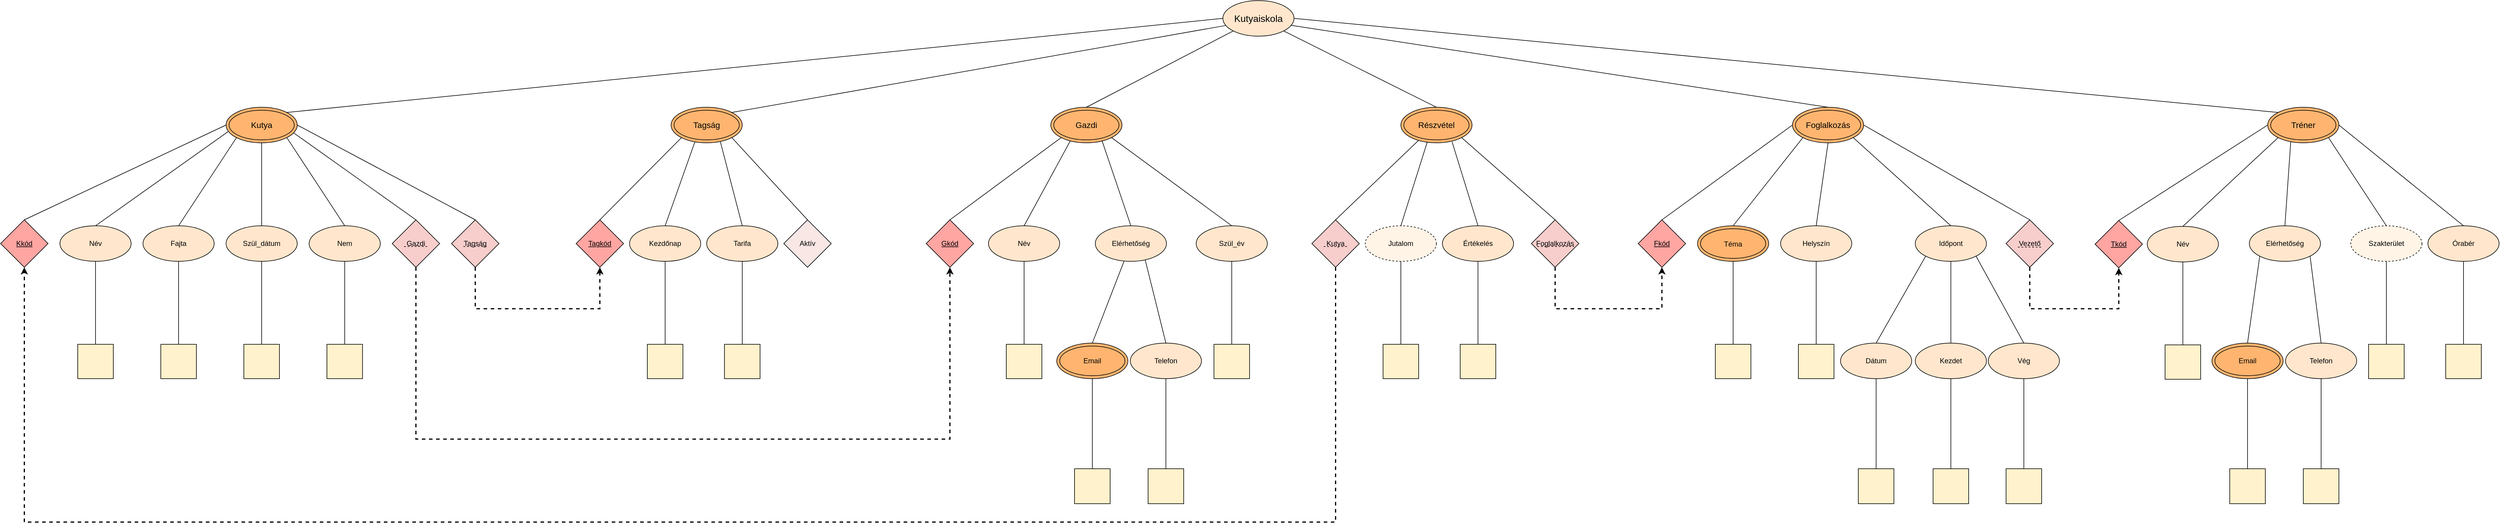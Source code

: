 <mxfile version="22.0.8" type="device">
  <diagram id="R2lEEEUBdFMjLlhIrx00" name="Page-1">
    <mxGraphModel dx="6950" dy="2830" grid="1" gridSize="10" guides="1" tooltips="1" connect="1" arrows="1" fold="1" page="1" pageScale="1" pageWidth="850" pageHeight="1100" math="0" shadow="0" extFonts="Permanent Marker^https://fonts.googleapis.com/css?family=Permanent+Marker">
      <root>
        <mxCell id="0" />
        <mxCell id="1" parent="0" />
        <mxCell id="ScWANZhI2sUnNueLPuI_-5" value="&lt;span style=&quot;font-weight: 400; font-size: 16px;&quot;&gt;Kutyaiskola&lt;/span&gt;" style="ellipse;whiteSpace=wrap;html=1;fontStyle=1;fillColor=#FFE6CC;fontSize=16;" parent="1" vertex="1">
          <mxGeometry x="440" width="120" height="60" as="geometry" />
        </mxCell>
        <mxCell id="ScWANZhI2sUnNueLPuI_-21" value="" style="group;fontSize=14;" parent="1" vertex="1" connectable="0">
          <mxGeometry x="1400" y="180" width="120" height="60" as="geometry" />
        </mxCell>
        <mxCell id="ScWANZhI2sUnNueLPuI_-22" value="" style="ellipse;whiteSpace=wrap;html=1;fontStyle=1;fillColor=#FFB570;fontSize=14;" parent="ScWANZhI2sUnNueLPuI_-21" vertex="1">
          <mxGeometry width="120" height="60" as="geometry" />
        </mxCell>
        <mxCell id="ScWANZhI2sUnNueLPuI_-23" value="&lt;span style=&quot;font-weight: normal; font-size: 14px;&quot;&gt;Foglalkozás&lt;/span&gt;" style="ellipse;whiteSpace=wrap;html=1;fontStyle=1;fillColor=#FFB570;fontSize=14;" parent="ScWANZhI2sUnNueLPuI_-21" vertex="1">
          <mxGeometry x="5" y="5" width="110" height="50" as="geometry" />
        </mxCell>
        <mxCell id="ScWANZhI2sUnNueLPuI_-24" value="" style="group;fontSize=14;" parent="1" vertex="1" connectable="0">
          <mxGeometry x="2201" y="180" width="120" height="60" as="geometry" />
        </mxCell>
        <mxCell id="ScWANZhI2sUnNueLPuI_-25" value="" style="ellipse;whiteSpace=wrap;html=1;fontStyle=1;fillColor=#FFB570;fontSize=14;" parent="ScWANZhI2sUnNueLPuI_-24" vertex="1">
          <mxGeometry width="120" height="60" as="geometry" />
        </mxCell>
        <mxCell id="ScWANZhI2sUnNueLPuI_-26" value="&lt;span style=&quot;font-weight: normal; font-size: 14px;&quot;&gt;Tréner&lt;/span&gt;" style="ellipse;whiteSpace=wrap;html=1;fontStyle=1;fillColor=#FFB570;fontSize=14;" parent="ScWANZhI2sUnNueLPuI_-24" vertex="1">
          <mxGeometry x="5" y="5" width="110" height="50" as="geometry" />
        </mxCell>
        <mxCell id="ScWANZhI2sUnNueLPuI_-27" value="" style="endArrow=none;html=1;rounded=0;entryX=0;entryY=0.5;entryDx=0;entryDy=0;exitX=1;exitY=0;exitDx=0;exitDy=0;" parent="1" source="ScWANZhI2sUnNueLPuI_-3" target="ScWANZhI2sUnNueLPuI_-5" edge="1">
          <mxGeometry width="50" height="50" relative="1" as="geometry">
            <mxPoint x="-1100" y="140" as="sourcePoint" />
            <mxPoint x="280" y="220" as="targetPoint" />
          </mxGeometry>
        </mxCell>
        <mxCell id="ScWANZhI2sUnNueLPuI_-28" value="" style="endArrow=none;html=1;rounded=0;exitX=1;exitY=0;exitDx=0;exitDy=0;entryX=0.044;entryY=0.699;entryDx=0;entryDy=0;entryPerimeter=0;" parent="1" source="ScWANZhI2sUnNueLPuI_-13" target="ScWANZhI2sUnNueLPuI_-5" edge="1">
          <mxGeometry width="50" height="50" relative="1" as="geometry">
            <mxPoint x="-390" y="140" as="sourcePoint" />
            <mxPoint x="230" y="40" as="targetPoint" />
          </mxGeometry>
        </mxCell>
        <mxCell id="ScWANZhI2sUnNueLPuI_-29" value="" style="endArrow=none;html=1;rounded=0;exitX=0.5;exitY=0;exitDx=0;exitDy=0;entryX=0;entryY=1;entryDx=0;entryDy=0;fontSize=14;" parent="1" source="ScWANZhI2sUnNueLPuI_-16" target="ScWANZhI2sUnNueLPuI_-5" edge="1">
          <mxGeometry width="50" height="50" relative="1" as="geometry">
            <mxPoint x="180" y="10" as="sourcePoint" />
            <mxPoint x="127.574" y="41.213" as="targetPoint" />
          </mxGeometry>
        </mxCell>
        <mxCell id="ScWANZhI2sUnNueLPuI_-31" value="" style="endArrow=none;html=1;rounded=0;exitX=1;exitY=1;exitDx=0;exitDy=0;entryX=0.5;entryY=0;entryDx=0;entryDy=0;fontSize=14;" parent="1" source="ScWANZhI2sUnNueLPuI_-5" target="ScWANZhI2sUnNueLPuI_-19" edge="1">
          <mxGeometry width="50" height="50" relative="1" as="geometry">
            <mxPoint x="480" y="20" as="sourcePoint" />
            <mxPoint x="530" y="-30" as="targetPoint" />
          </mxGeometry>
        </mxCell>
        <mxCell id="ScWANZhI2sUnNueLPuI_-32" value="" style="endArrow=none;html=1;rounded=0;entryX=0.953;entryY=0.694;entryDx=0;entryDy=0;entryPerimeter=0;exitX=0.5;exitY=0;exitDx=0;exitDy=0;" parent="1" source="ScWANZhI2sUnNueLPuI_-22" target="ScWANZhI2sUnNueLPuI_-5" edge="1">
          <mxGeometry width="50" height="50" relative="1" as="geometry">
            <mxPoint x="660" y="130" as="sourcePoint" />
            <mxPoint x="530" y="-30" as="targetPoint" />
          </mxGeometry>
        </mxCell>
        <mxCell id="ScWANZhI2sUnNueLPuI_-33" value="" style="endArrow=none;html=1;rounded=0;exitX=1;exitY=0.5;exitDx=0;exitDy=0;entryX=0;entryY=0;entryDx=0;entryDy=0;" parent="1" source="ScWANZhI2sUnNueLPuI_-5" target="ScWANZhI2sUnNueLPuI_-25" edge="1">
          <mxGeometry width="50" height="50" relative="1" as="geometry">
            <mxPoint x="480" y="20" as="sourcePoint" />
            <mxPoint x="530" y="-30" as="targetPoint" />
          </mxGeometry>
        </mxCell>
        <mxCell id="ScWANZhI2sUnNueLPuI_-34" value="&lt;u&gt;Kkód&lt;/u&gt;" style="rhombus;whiteSpace=wrap;html=1;fillColor=#FFA5A2;" parent="1" vertex="1">
          <mxGeometry x="-1620" y="370" width="80" height="80" as="geometry" />
        </mxCell>
        <mxCell id="ScWANZhI2sUnNueLPuI_-172" style="edgeStyle=orthogonalEdgeStyle;rounded=0;orthogonalLoop=1;jettySize=auto;html=1;entryX=0.5;entryY=1;entryDx=0;entryDy=0;dashed=1;strokeWidth=2;" parent="1" source="ScWANZhI2sUnNueLPuI_-35" target="ScWANZhI2sUnNueLPuI_-40" edge="1">
          <mxGeometry relative="1" as="geometry">
            <Array as="points">
              <mxPoint x="-820" y="520" />
              <mxPoint x="-610" y="520" />
            </Array>
          </mxGeometry>
        </mxCell>
        <mxCell id="ScWANZhI2sUnNueLPuI_-35" value="Tagság" style="rhombus;whiteSpace=wrap;html=1;fillColor=#F8CECC;" parent="1" vertex="1">
          <mxGeometry x="-860" y="370" width="80" height="80" as="geometry" />
        </mxCell>
        <mxCell id="ScWANZhI2sUnNueLPuI_-36" value="&lt;u&gt;Gkód&lt;/u&gt;" style="rhombus;whiteSpace=wrap;html=1;fillColor=#FFA5A2;" parent="1" vertex="1">
          <mxGeometry x="-60" y="370" width="80" height="80" as="geometry" />
        </mxCell>
        <mxCell id="ScWANZhI2sUnNueLPuI_-174" style="edgeStyle=orthogonalEdgeStyle;rounded=0;orthogonalLoop=1;jettySize=auto;html=1;entryX=0.5;entryY=1;entryDx=0;entryDy=0;dashed=1;strokeWidth=2;" parent="1" source="ScWANZhI2sUnNueLPuI_-37" target="ScWANZhI2sUnNueLPuI_-34" edge="1">
          <mxGeometry relative="1" as="geometry">
            <Array as="points">
              <mxPoint x="630" y="880" />
              <mxPoint x="-1580" y="880" />
            </Array>
          </mxGeometry>
        </mxCell>
        <mxCell id="ScWANZhI2sUnNueLPuI_-37" value="Kutya" style="rhombus;whiteSpace=wrap;html=1;fillColor=#F8CECC;" parent="1" vertex="1">
          <mxGeometry x="590" y="370" width="80" height="80" as="geometry" />
        </mxCell>
        <mxCell id="ScWANZhI2sUnNueLPuI_-175" style="edgeStyle=orthogonalEdgeStyle;rounded=0;orthogonalLoop=1;jettySize=auto;html=1;entryX=0.5;entryY=1;entryDx=0;entryDy=0;dashed=1;strokeWidth=2;" parent="1" source="ScWANZhI2sUnNueLPuI_-38" target="ScWANZhI2sUnNueLPuI_-39" edge="1">
          <mxGeometry relative="1" as="geometry">
            <Array as="points">
              <mxPoint x="1000" y="520" />
              <mxPoint x="1180" y="520" />
            </Array>
          </mxGeometry>
        </mxCell>
        <mxCell id="ScWANZhI2sUnNueLPuI_-38" value="Foglalkozás" style="rhombus;whiteSpace=wrap;html=1;fillColor=#F8CECC;" parent="1" vertex="1">
          <mxGeometry x="960" y="370" width="80" height="80" as="geometry" />
        </mxCell>
        <mxCell id="ScWANZhI2sUnNueLPuI_-39" value="&lt;u&gt;Fkód&lt;/u&gt;" style="rhombus;whiteSpace=wrap;html=1;fillColor=#FFA5A2;" parent="1" vertex="1">
          <mxGeometry x="1140" y="370" width="80" height="80" as="geometry" />
        </mxCell>
        <mxCell id="ScWANZhI2sUnNueLPuI_-40" value="&lt;u&gt;Tagkód&lt;/u&gt;" style="rhombus;whiteSpace=wrap;html=1;fillColor=#FFA5A2;" parent="1" vertex="1">
          <mxGeometry x="-650" y="370" width="80" height="80" as="geometry" />
        </mxCell>
        <mxCell id="ScWANZhI2sUnNueLPuI_-43" value="&lt;u&gt;Tkód&lt;/u&gt;" style="rhombus;whiteSpace=wrap;html=1;fillColor=#FFA5A2;" parent="1" vertex="1">
          <mxGeometry x="1910" y="371" width="80" height="80" as="geometry" />
        </mxCell>
        <mxCell id="ScWANZhI2sUnNueLPuI_-173" style="edgeStyle=orthogonalEdgeStyle;rounded=0;orthogonalLoop=1;jettySize=auto;html=1;entryX=0.5;entryY=1;entryDx=0;entryDy=0;dashed=1;strokeWidth=2;" parent="1" source="ScWANZhI2sUnNueLPuI_-45" target="ScWANZhI2sUnNueLPuI_-36" edge="1">
          <mxGeometry relative="1" as="geometry">
            <Array as="points">
              <mxPoint x="-920" y="740" />
              <mxPoint x="-20" y="740" />
            </Array>
          </mxGeometry>
        </mxCell>
        <mxCell id="ScWANZhI2sUnNueLPuI_-45" value="&lt;span&gt;Gazdi&lt;/span&gt;" style="rhombus;whiteSpace=wrap;html=1;fontStyle=0;fillColor=#F8CECC;" parent="1" vertex="1">
          <mxGeometry x="-960" y="370" width="80" height="80" as="geometry" />
        </mxCell>
        <mxCell id="ScWANZhI2sUnNueLPuI_-176" style="edgeStyle=orthogonalEdgeStyle;rounded=0;orthogonalLoop=1;jettySize=auto;html=1;entryX=0.5;entryY=1;entryDx=0;entryDy=0;dashed=1;exitX=0.5;exitY=1;exitDx=0;exitDy=0;strokeWidth=2;" parent="1" source="ScWANZhI2sUnNueLPuI_-46" target="ScWANZhI2sUnNueLPuI_-43" edge="1">
          <mxGeometry relative="1" as="geometry">
            <Array as="points">
              <mxPoint x="1800" y="520" />
              <mxPoint x="1950" y="520" />
              <mxPoint x="1950" y="451" />
            </Array>
          </mxGeometry>
        </mxCell>
        <mxCell id="ScWANZhI2sUnNueLPuI_-46" value="Vezető" style="rhombus;whiteSpace=wrap;html=1;fillColor=#F8CECC;" parent="1" vertex="1">
          <mxGeometry x="1760" y="370" width="80" height="80" as="geometry" />
        </mxCell>
        <mxCell id="ScWANZhI2sUnNueLPuI_-47" value="&lt;span style=&quot;font-weight: 400;&quot;&gt;Név&lt;/span&gt;" style="ellipse;whiteSpace=wrap;html=1;fontStyle=1;fillColor=#FFE6CC;" parent="1" vertex="1">
          <mxGeometry x="-1520" y="380" width="120" height="60" as="geometry" />
        </mxCell>
        <mxCell id="ScWANZhI2sUnNueLPuI_-48" value="&lt;span style=&quot;font-weight: 400;&quot;&gt;Fajta&lt;/span&gt;" style="ellipse;whiteSpace=wrap;html=1;fontStyle=1;fillColor=#FFE6CC;" parent="1" vertex="1">
          <mxGeometry x="-1380" y="380" width="120" height="60" as="geometry" />
        </mxCell>
        <mxCell id="ScWANZhI2sUnNueLPuI_-49" value="&lt;span style=&quot;font-weight: 400;&quot;&gt;Nem&lt;/span&gt;" style="ellipse;whiteSpace=wrap;html=1;fontStyle=1;fillColor=#FFE6CC;" parent="1" vertex="1">
          <mxGeometry x="-1100" y="380" width="120" height="60" as="geometry" />
        </mxCell>
        <mxCell id="ScWANZhI2sUnNueLPuI_-50" value="&lt;span style=&quot;font-weight: 400;&quot;&gt;Szül_dátum&lt;/span&gt;" style="ellipse;whiteSpace=wrap;html=1;fontStyle=1;fillColor=#FFE6CC;" parent="1" vertex="1">
          <mxGeometry x="-1240" y="380" width="120" height="60" as="geometry" />
        </mxCell>
        <mxCell id="ScWANZhI2sUnNueLPuI_-51" value="&lt;span style=&quot;font-weight: 400;&quot;&gt;Kezdőnap&lt;/span&gt;" style="ellipse;whiteSpace=wrap;html=1;fontStyle=1;fillColor=#FFE6CC;" parent="1" vertex="1">
          <mxGeometry x="-560" y="380" width="120" height="60" as="geometry" />
        </mxCell>
        <mxCell id="ScWANZhI2sUnNueLPuI_-52" value="&lt;span style=&quot;font-weight: 400;&quot;&gt;Tarifa&lt;/span&gt;" style="ellipse;whiteSpace=wrap;html=1;fontStyle=1;fillColor=#FFE6CC;" parent="1" vertex="1">
          <mxGeometry x="-430" y="380" width="120" height="60" as="geometry" />
        </mxCell>
        <mxCell id="ScWANZhI2sUnNueLPuI_-54" value="Aktív" style="rhombus;whiteSpace=wrap;html=1;fillColor=#F8E7E4;" parent="1" vertex="1">
          <mxGeometry x="-300" y="370" width="80" height="80" as="geometry" />
        </mxCell>
        <mxCell id="ScWANZhI2sUnNueLPuI_-55" value="&lt;span style=&quot;font-weight: 400;&quot;&gt;Név&lt;/span&gt;" style="ellipse;whiteSpace=wrap;html=1;fontStyle=1;fillColor=#FFE6CC;" parent="1" vertex="1">
          <mxGeometry x="45" y="380" width="120" height="60" as="geometry" />
        </mxCell>
        <mxCell id="ScWANZhI2sUnNueLPuI_-56" value="&lt;span style=&quot;font-weight: 400;&quot;&gt;Elérhetőség&lt;/span&gt;" style="ellipse;whiteSpace=wrap;html=1;fontStyle=1;fillColor=#FFE6CC;" parent="1" vertex="1">
          <mxGeometry x="225" y="380" width="120" height="60" as="geometry" />
        </mxCell>
        <mxCell id="ScWANZhI2sUnNueLPuI_-57" value="&lt;span style=&quot;font-weight: 400;&quot;&gt;Szül_év&lt;/span&gt;" style="ellipse;whiteSpace=wrap;html=1;fontStyle=1;fillColor=#FFE6CC;" parent="1" vertex="1">
          <mxGeometry x="395" y="380" width="120" height="60" as="geometry" />
        </mxCell>
        <mxCell id="ScWANZhI2sUnNueLPuI_-59" value="&lt;span style=&quot;font-weight: 400;&quot;&gt;Jutalom&lt;/span&gt;" style="ellipse;whiteSpace=wrap;html=1;fontStyle=1;dashed=1;fillColor=#FFF4E6;" parent="1" vertex="1">
          <mxGeometry x="680" y="380" width="120" height="60" as="geometry" />
        </mxCell>
        <mxCell id="ScWANZhI2sUnNueLPuI_-61" value="&lt;span style=&quot;font-weight: 400;&quot;&gt;Tema&lt;/span&gt;" style="ellipse;whiteSpace=wrap;html=1;fontStyle=1;fillColor=#ffb570;" parent="1" vertex="1">
          <mxGeometry x="1240" y="380" width="120" height="60" as="geometry" />
        </mxCell>
        <mxCell id="ScWANZhI2sUnNueLPuI_-62" value="&lt;span style=&quot;font-weight: 400;&quot;&gt;Időpont&lt;/span&gt;" style="ellipse;whiteSpace=wrap;html=1;fontStyle=1;fillColor=#FFE6CC;" parent="1" vertex="1">
          <mxGeometry x="1607" y="380" width="120" height="60" as="geometry" />
        </mxCell>
        <mxCell id="ScWANZhI2sUnNueLPuI_-64" value="&lt;span style=&quot;font-weight: 400;&quot;&gt;Név&lt;/span&gt;" style="ellipse;whiteSpace=wrap;html=1;fontStyle=1;fillColor=#FFE6CC;" parent="1" vertex="1">
          <mxGeometry x="1998" y="381" width="120" height="60" as="geometry" />
        </mxCell>
        <mxCell id="ScWANZhI2sUnNueLPuI_-65" value="&lt;span style=&quot;font-weight: 400;&quot;&gt;Elérhetőség&lt;/span&gt;" style="ellipse;whiteSpace=wrap;html=1;fontStyle=1;fillColor=#FFE6CC;" parent="1" vertex="1">
          <mxGeometry x="2170" y="380" width="120" height="60" as="geometry" />
        </mxCell>
        <mxCell id="ScWANZhI2sUnNueLPuI_-66" value="&lt;span style=&quot;font-weight: 400;&quot;&gt;Szakterület&lt;/span&gt;" style="ellipse;whiteSpace=wrap;html=1;fontStyle=1;dashed=1;fillColor=#FFF4E6;" parent="1" vertex="1">
          <mxGeometry x="2341" y="380" width="120" height="60" as="geometry" />
        </mxCell>
        <mxCell id="ScWANZhI2sUnNueLPuI_-67" value="&lt;span style=&quot;font-weight: 400;&quot;&gt;Órabér&lt;/span&gt;" style="ellipse;whiteSpace=wrap;html=1;fontStyle=1;fillColor=#FFE6CC;" parent="1" vertex="1">
          <mxGeometry x="2471" y="380" width="120" height="60" as="geometry" />
        </mxCell>
        <mxCell id="ScWANZhI2sUnNueLPuI_-96" value="" style="rounded=0;whiteSpace=wrap;html=1;direction=south;fillColor=#FFF2CC;" parent="1" vertex="1">
          <mxGeometry x="2028" y="581" width="60" height="58" as="geometry" />
        </mxCell>
        <mxCell id="ScWANZhI2sUnNueLPuI_-97" value="" style="rounded=0;whiteSpace=wrap;html=1;direction=south;fillColor=#FFF2CC;" parent="1" vertex="1">
          <mxGeometry x="2371" y="580" width="60" height="58" as="geometry" />
        </mxCell>
        <mxCell id="ScWANZhI2sUnNueLPuI_-98" value="" style="rounded=0;whiteSpace=wrap;html=1;direction=south;fillColor=#FFF2CC;" parent="1" vertex="1">
          <mxGeometry x="2501" y="580" width="60" height="58" as="geometry" />
        </mxCell>
        <mxCell id="ScWANZhI2sUnNueLPuI_-99" value="" style="rounded=0;whiteSpace=wrap;html=1;direction=south;fillColor=#FFF2CC;" parent="1" vertex="1">
          <mxGeometry x="-1490" y="580" width="60" height="58" as="geometry" />
        </mxCell>
        <mxCell id="ScWANZhI2sUnNueLPuI_-100" value="" style="rounded=0;whiteSpace=wrap;html=1;direction=south;fillColor=#FFF2CC;" parent="1" vertex="1">
          <mxGeometry x="-1350" y="580" width="60" height="58" as="geometry" />
        </mxCell>
        <mxCell id="ScWANZhI2sUnNueLPuI_-101" value="" style="rounded=0;whiteSpace=wrap;html=1;direction=south;fillColor=#FFF2CC;" parent="1" vertex="1">
          <mxGeometry x="-1210" y="580" width="60" height="58" as="geometry" />
        </mxCell>
        <mxCell id="ScWANZhI2sUnNueLPuI_-102" value="" style="rounded=0;whiteSpace=wrap;html=1;direction=south;fillColor=#FFF2CC;" parent="1" vertex="1">
          <mxGeometry x="-1070" y="580" width="60" height="58" as="geometry" />
        </mxCell>
        <mxCell id="ScWANZhI2sUnNueLPuI_-103" value="" style="rounded=0;whiteSpace=wrap;html=1;direction=south;fillColor=#FFF2CC;" parent="1" vertex="1">
          <mxGeometry x="-530" y="580" width="60" height="58" as="geometry" />
        </mxCell>
        <mxCell id="ScWANZhI2sUnNueLPuI_-104" value="" style="rounded=0;whiteSpace=wrap;html=1;direction=south;fillColor=#FFF2CC;" parent="1" vertex="1">
          <mxGeometry x="-400" y="580" width="60" height="58" as="geometry" />
        </mxCell>
        <mxCell id="ScWANZhI2sUnNueLPuI_-105" value="" style="rounded=0;whiteSpace=wrap;html=1;direction=south;fillColor=#FFF2CC;" parent="1" vertex="1">
          <mxGeometry x="75" y="580" width="60" height="58" as="geometry" />
        </mxCell>
        <mxCell id="ScWANZhI2sUnNueLPuI_-106" value="" style="rounded=0;whiteSpace=wrap;html=1;direction=south;fillColor=#FFF2CC;" parent="1" vertex="1">
          <mxGeometry x="425" y="580" width="60" height="58" as="geometry" />
        </mxCell>
        <mxCell id="ScWANZhI2sUnNueLPuI_-107" value="" style="rounded=0;whiteSpace=wrap;html=1;direction=south;fillColor=#FFF2CC;" parent="1" vertex="1">
          <mxGeometry x="710" y="580" width="60" height="58" as="geometry" />
        </mxCell>
        <mxCell id="ScWANZhI2sUnNueLPuI_-108" value="" style="rounded=0;whiteSpace=wrap;html=1;direction=south;fillColor=#FFF2CC;" parent="1" vertex="1">
          <mxGeometry x="1270" y="580" width="60" height="58" as="geometry" />
        </mxCell>
        <mxCell id="ScWANZhI2sUnNueLPuI_-109" value="" style="rounded=0;whiteSpace=wrap;html=1;direction=south;fillColor=#FFF2CC;" parent="1" vertex="1">
          <mxGeometry x="190" y="790" width="60" height="59" as="geometry" />
        </mxCell>
        <mxCell id="ScWANZhI2sUnNueLPuI_-110" value="" style="rounded=0;whiteSpace=wrap;html=1;direction=south;fillColor=#FFF2CC;" parent="1" vertex="1">
          <mxGeometry x="314" y="790" width="60" height="59" as="geometry" />
        </mxCell>
        <mxCell id="ScWANZhI2sUnNueLPuI_-111" value="" style="rounded=0;whiteSpace=wrap;html=1;direction=south;fillColor=#FFF2CC;" parent="1" vertex="1">
          <mxGeometry x="1511" y="790" width="60" height="59" as="geometry" />
        </mxCell>
        <mxCell id="ScWANZhI2sUnNueLPuI_-112" value="" style="rounded=0;whiteSpace=wrap;html=1;direction=south;fillColor=#FFF2CC;" parent="1" vertex="1">
          <mxGeometry x="1637" y="790" width="60" height="59" as="geometry" />
        </mxCell>
        <mxCell id="ScWANZhI2sUnNueLPuI_-113" value="" style="rounded=0;whiteSpace=wrap;html=1;direction=south;fillColor=#FFF2CC;" parent="1" vertex="1">
          <mxGeometry x="1760" y="790" width="60" height="59" as="geometry" />
        </mxCell>
        <mxCell id="ScWANZhI2sUnNueLPuI_-114" value="" style="rounded=0;whiteSpace=wrap;html=1;direction=south;fillColor=#FFF2CC;" parent="1" vertex="1">
          <mxGeometry x="2137" y="790" width="60" height="59" as="geometry" />
        </mxCell>
        <mxCell id="ScWANZhI2sUnNueLPuI_-115" value="" style="rounded=0;whiteSpace=wrap;html=1;direction=south;fillColor=#FFF2CC;" parent="1" vertex="1">
          <mxGeometry x="2261" y="790" width="60" height="59" as="geometry" />
        </mxCell>
        <mxCell id="ScWANZhI2sUnNueLPuI_-2" value="" style="group;fillColor=none;fontSize=14;" parent="1" vertex="1" connectable="0">
          <mxGeometry x="-1240" y="180" width="120" height="60" as="geometry" />
        </mxCell>
        <mxCell id="ScWANZhI2sUnNueLPuI_-3" value="" style="ellipse;whiteSpace=wrap;html=1;fontStyle=1;fillColor=#FFB570;fontSize=14;" parent="ScWANZhI2sUnNueLPuI_-2" vertex="1">
          <mxGeometry width="120" height="60" as="geometry" />
        </mxCell>
        <mxCell id="ScWANZhI2sUnNueLPuI_-4" value="&lt;span style=&quot;font-weight: normal; font-size: 14px;&quot;&gt;Kutya&lt;/span&gt;" style="ellipse;whiteSpace=wrap;html=1;fontStyle=1;fillColor=#FFB570;fontSize=14;" parent="ScWANZhI2sUnNueLPuI_-2" vertex="1">
          <mxGeometry x="5" y="5" width="110" height="50" as="geometry" />
        </mxCell>
        <mxCell id="ScWANZhI2sUnNueLPuI_-116" value="" style="group;fontSize=14;" parent="1" vertex="1" connectable="0">
          <mxGeometry x="-490" y="180" width="120" height="60" as="geometry" />
        </mxCell>
        <mxCell id="ScWANZhI2sUnNueLPuI_-13" value="" style="ellipse;whiteSpace=wrap;html=1;fontStyle=1;fillColor=#FFB570;fontSize=14;" parent="ScWANZhI2sUnNueLPuI_-116" vertex="1">
          <mxGeometry width="120" height="60" as="geometry" />
        </mxCell>
        <mxCell id="ScWANZhI2sUnNueLPuI_-14" value="&lt;span style=&quot;font-weight: 400;&quot;&gt;Tagság&lt;/span&gt;" style="ellipse;whiteSpace=wrap;html=1;fontStyle=1;fillColor=#FFB570;fontSize=14;" parent="ScWANZhI2sUnNueLPuI_-116" vertex="1">
          <mxGeometry x="5" y="5" width="110" height="50" as="geometry" />
        </mxCell>
        <mxCell id="ScWANZhI2sUnNueLPuI_-15" value="" style="group;fontSize=14;" parent="1" vertex="1" connectable="0">
          <mxGeometry x="150" y="180" width="120" height="60" as="geometry" />
        </mxCell>
        <mxCell id="ScWANZhI2sUnNueLPuI_-16" value="" style="ellipse;whiteSpace=wrap;html=1;fontStyle=1;fillColor=#FFB570;fontSize=14;" parent="ScWANZhI2sUnNueLPuI_-15" vertex="1">
          <mxGeometry width="120" height="60" as="geometry" />
        </mxCell>
        <mxCell id="ScWANZhI2sUnNueLPuI_-17" value="&lt;span style=&quot;font-weight: 400; font-size: 14px;&quot;&gt;Gazdi&lt;/span&gt;" style="ellipse;whiteSpace=wrap;html=1;fontStyle=1;fillColor=#FFB570;fontSize=14;" parent="ScWANZhI2sUnNueLPuI_-15" vertex="1">
          <mxGeometry x="5" y="5" width="110" height="50" as="geometry" />
        </mxCell>
        <mxCell id="ScWANZhI2sUnNueLPuI_-18" value="" style="group;fontSize=14;" parent="1" vertex="1" connectable="0">
          <mxGeometry x="740" y="180" width="120" height="60" as="geometry" />
        </mxCell>
        <mxCell id="ScWANZhI2sUnNueLPuI_-19" value="" style="ellipse;whiteSpace=wrap;html=1;fontStyle=1;fillColor=#FFB570;fontSize=14;" parent="ScWANZhI2sUnNueLPuI_-18" vertex="1">
          <mxGeometry width="120" height="60" as="geometry" />
        </mxCell>
        <mxCell id="ScWANZhI2sUnNueLPuI_-20" value="&lt;span style=&quot;font-weight: normal; font-size: 14px;&quot;&gt;Részvétel&lt;/span&gt;" style="ellipse;whiteSpace=wrap;html=1;fontStyle=1;fillColor=#FFB570;fontSize=14;" parent="ScWANZhI2sUnNueLPuI_-18" vertex="1">
          <mxGeometry x="5" y="5" width="110" height="50" as="geometry" />
        </mxCell>
        <mxCell id="ScWANZhI2sUnNueLPuI_-118" value="" style="endArrow=none;html=1;rounded=0;entryX=0;entryY=0.5;entryDx=0;entryDy=0;exitX=0.5;exitY=0;exitDx=0;exitDy=0;" parent="1" source="ScWANZhI2sUnNueLPuI_-34" target="ScWANZhI2sUnNueLPuI_-3" edge="1">
          <mxGeometry width="50" height="50" relative="1" as="geometry">
            <mxPoint x="-1050" y="440" as="sourcePoint" />
            <mxPoint x="-1000" y="390" as="targetPoint" />
          </mxGeometry>
        </mxCell>
        <mxCell id="ScWANZhI2sUnNueLPuI_-119" value="" style="endArrow=none;html=1;rounded=0;entryX=0.028;entryY=0.686;entryDx=0;entryDy=0;exitX=0.5;exitY=0;exitDx=0;exitDy=0;entryPerimeter=0;" parent="1" source="ScWANZhI2sUnNueLPuI_-47" target="ScWANZhI2sUnNueLPuI_-3" edge="1">
          <mxGeometry width="50" height="50" relative="1" as="geometry">
            <mxPoint x="-1570" y="380" as="sourcePoint" />
            <mxPoint x="-1270" y="220" as="targetPoint" />
          </mxGeometry>
        </mxCell>
        <mxCell id="ScWANZhI2sUnNueLPuI_-120" value="" style="endArrow=none;html=1;rounded=0;entryX=0;entryY=1;entryDx=0;entryDy=0;exitX=0.5;exitY=0;exitDx=0;exitDy=0;" parent="1" source="ScWANZhI2sUnNueLPuI_-48" target="ScWANZhI2sUnNueLPuI_-3" edge="1">
          <mxGeometry width="50" height="50" relative="1" as="geometry">
            <mxPoint x="-1450" y="390" as="sourcePoint" />
            <mxPoint x="-1267" y="231" as="targetPoint" />
          </mxGeometry>
        </mxCell>
        <mxCell id="ScWANZhI2sUnNueLPuI_-121" value="" style="endArrow=none;html=1;rounded=0;entryX=0.5;entryY=1;entryDx=0;entryDy=0;exitX=0.5;exitY=0;exitDx=0;exitDy=0;" parent="1" source="ScWANZhI2sUnNueLPuI_-50" target="ScWANZhI2sUnNueLPuI_-3" edge="1">
          <mxGeometry width="50" height="50" relative="1" as="geometry">
            <mxPoint x="-1440" y="400" as="sourcePoint" />
            <mxPoint x="-1257" y="241" as="targetPoint" />
          </mxGeometry>
        </mxCell>
        <mxCell id="ScWANZhI2sUnNueLPuI_-122" value="" style="endArrow=none;html=1;rounded=0;entryX=1;entryY=1;entryDx=0;entryDy=0;exitX=0.5;exitY=0;exitDx=0;exitDy=0;" parent="1" source="ScWANZhI2sUnNueLPuI_-49" target="ScWANZhI2sUnNueLPuI_-3" edge="1">
          <mxGeometry width="50" height="50" relative="1" as="geometry">
            <mxPoint x="-1430" y="410" as="sourcePoint" />
            <mxPoint x="-1247" y="251" as="targetPoint" />
          </mxGeometry>
        </mxCell>
        <mxCell id="ScWANZhI2sUnNueLPuI_-123" value="" style="endArrow=none;html=1;rounded=0;entryX=0.95;entryY=0.721;entryDx=0;entryDy=0;exitX=0.5;exitY=0;exitDx=0;exitDy=0;entryPerimeter=0;" parent="1" source="ScWANZhI2sUnNueLPuI_-45" target="ScWANZhI2sUnNueLPuI_-3" edge="1">
          <mxGeometry width="50" height="50" relative="1" as="geometry">
            <mxPoint x="-1420" y="420" as="sourcePoint" />
            <mxPoint x="-1237" y="261" as="targetPoint" />
          </mxGeometry>
        </mxCell>
        <mxCell id="ScWANZhI2sUnNueLPuI_-124" value="" style="endArrow=none;html=1;rounded=0;entryX=1;entryY=0.5;entryDx=0;entryDy=0;exitX=0.5;exitY=0;exitDx=0;exitDy=0;" parent="1" source="ScWANZhI2sUnNueLPuI_-35" target="ScWANZhI2sUnNueLPuI_-3" edge="1">
          <mxGeometry width="50" height="50" relative="1" as="geometry">
            <mxPoint x="-1410" y="430" as="sourcePoint" />
            <mxPoint x="-1227" y="271" as="targetPoint" />
          </mxGeometry>
        </mxCell>
        <mxCell id="ScWANZhI2sUnNueLPuI_-125" value="" style="endArrow=none;html=1;rounded=0;exitX=0;exitY=0.5;exitDx=0;exitDy=0;entryX=0.5;entryY=1;entryDx=0;entryDy=0;" parent="1" source="ScWANZhI2sUnNueLPuI_-99" target="ScWANZhI2sUnNueLPuI_-47" edge="1">
          <mxGeometry width="50" height="50" relative="1" as="geometry">
            <mxPoint x="-1190" y="480" as="sourcePoint" />
            <mxPoint x="-1140" y="430" as="targetPoint" />
          </mxGeometry>
        </mxCell>
        <mxCell id="ScWANZhI2sUnNueLPuI_-126" value="" style="endArrow=none;html=1;rounded=0;entryX=0.5;entryY=1;entryDx=0;entryDy=0;exitX=0;exitY=0.5;exitDx=0;exitDy=0;" parent="1" source="ScWANZhI2sUnNueLPuI_-100" target="ScWANZhI2sUnNueLPuI_-48" edge="1">
          <mxGeometry width="50" height="50" relative="1" as="geometry">
            <mxPoint x="-1400" y="440" as="sourcePoint" />
            <mxPoint x="-1217" y="281" as="targetPoint" />
          </mxGeometry>
        </mxCell>
        <mxCell id="ScWANZhI2sUnNueLPuI_-127" value="" style="endArrow=none;html=1;rounded=0;entryX=0.5;entryY=1;entryDx=0;entryDy=0;exitX=0;exitY=0.5;exitDx=0;exitDy=0;" parent="1" source="ScWANZhI2sUnNueLPuI_-101" target="ScWANZhI2sUnNueLPuI_-50" edge="1">
          <mxGeometry width="50" height="50" relative="1" as="geometry">
            <mxPoint x="-1390" y="450" as="sourcePoint" />
            <mxPoint x="-1207" y="291" as="targetPoint" />
          </mxGeometry>
        </mxCell>
        <mxCell id="ScWANZhI2sUnNueLPuI_-128" value="" style="endArrow=none;html=1;rounded=0;entryX=0.5;entryY=1;entryDx=0;entryDy=0;exitX=0;exitY=0.5;exitDx=0;exitDy=0;" parent="1" source="ScWANZhI2sUnNueLPuI_-102" target="ScWANZhI2sUnNueLPuI_-49" edge="1">
          <mxGeometry width="50" height="50" relative="1" as="geometry">
            <mxPoint x="-1380" y="460" as="sourcePoint" />
            <mxPoint x="-1197" y="301" as="targetPoint" />
          </mxGeometry>
        </mxCell>
        <mxCell id="ScWANZhI2sUnNueLPuI_-129" value="" style="endArrow=none;html=1;rounded=0;exitX=0.5;exitY=0;exitDx=0;exitDy=0;entryX=0;entryY=1;entryDx=0;entryDy=0;" parent="1" source="ScWANZhI2sUnNueLPuI_-40" target="ScWANZhI2sUnNueLPuI_-13" edge="1">
          <mxGeometry width="50" height="50" relative="1" as="geometry">
            <mxPoint x="-290" y="460" as="sourcePoint" />
            <mxPoint x="-240" y="410" as="targetPoint" />
          </mxGeometry>
        </mxCell>
        <mxCell id="ScWANZhI2sUnNueLPuI_-130" value="" style="endArrow=none;html=1;rounded=0;exitX=0.5;exitY=0;exitDx=0;exitDy=0;entryX=0.333;entryY=0.983;entryDx=0;entryDy=0;entryPerimeter=0;" parent="1" source="ScWANZhI2sUnNueLPuI_-51" target="ScWANZhI2sUnNueLPuI_-13" edge="1">
          <mxGeometry width="50" height="50" relative="1" as="geometry">
            <mxPoint x="-600" y="380" as="sourcePoint" />
            <mxPoint x="-500" y="220" as="targetPoint" />
          </mxGeometry>
        </mxCell>
        <mxCell id="ScWANZhI2sUnNueLPuI_-131" value="" style="endArrow=none;html=1;rounded=0;exitX=0.5;exitY=0;exitDx=0;exitDy=0;entryX=0.692;entryY=0.967;entryDx=0;entryDy=0;entryPerimeter=0;" parent="1" source="ScWANZhI2sUnNueLPuI_-52" target="ScWANZhI2sUnNueLPuI_-13" edge="1">
          <mxGeometry width="50" height="50" relative="1" as="geometry">
            <mxPoint x="-590" y="390" as="sourcePoint" />
            <mxPoint x="-490" y="230" as="targetPoint" />
          </mxGeometry>
        </mxCell>
        <mxCell id="ScWANZhI2sUnNueLPuI_-132" value="" style="endArrow=none;html=1;rounded=0;exitX=0.5;exitY=0;exitDx=0;exitDy=0;entryX=1;entryY=1;entryDx=0;entryDy=0;" parent="1" source="ScWANZhI2sUnNueLPuI_-54" target="ScWANZhI2sUnNueLPuI_-13" edge="1">
          <mxGeometry width="50" height="50" relative="1" as="geometry">
            <mxPoint x="-580" y="400" as="sourcePoint" />
            <mxPoint x="-480" y="240" as="targetPoint" />
          </mxGeometry>
        </mxCell>
        <mxCell id="ScWANZhI2sUnNueLPuI_-133" value="" style="endArrow=none;html=1;rounded=0;exitX=0;exitY=0.5;exitDx=0;exitDy=0;entryX=0.5;entryY=1;entryDx=0;entryDy=0;" parent="1" source="ScWANZhI2sUnNueLPuI_-104" target="ScWANZhI2sUnNueLPuI_-52" edge="1">
          <mxGeometry width="50" height="50" relative="1" as="geometry">
            <mxPoint x="-425" y="490" as="sourcePoint" />
            <mxPoint x="-375" y="440" as="targetPoint" />
          </mxGeometry>
        </mxCell>
        <mxCell id="ScWANZhI2sUnNueLPuI_-134" value="" style="endArrow=none;html=1;rounded=0;exitX=0;exitY=0.5;exitDx=0;exitDy=0;entryX=0.5;entryY=1;entryDx=0;entryDy=0;" parent="1" source="ScWANZhI2sUnNueLPuI_-103" target="ScWANZhI2sUnNueLPuI_-51" edge="1">
          <mxGeometry width="50" height="50" relative="1" as="geometry">
            <mxPoint x="-360" y="480" as="sourcePoint" />
            <mxPoint x="-360" y="450" as="targetPoint" />
          </mxGeometry>
        </mxCell>
        <mxCell id="ScWANZhI2sUnNueLPuI_-135" value="" style="endArrow=none;html=1;rounded=0;exitX=0.5;exitY=0;exitDx=0;exitDy=0;entryX=0;entryY=1;entryDx=0;entryDy=0;" parent="1" source="ScWANZhI2sUnNueLPuI_-36" target="ScWANZhI2sUnNueLPuI_-16" edge="1">
          <mxGeometry width="50" height="50" relative="1" as="geometry">
            <mxPoint x="390" y="510" as="sourcePoint" />
            <mxPoint x="440" y="460" as="targetPoint" />
          </mxGeometry>
        </mxCell>
        <mxCell id="ScWANZhI2sUnNueLPuI_-136" value="" style="endArrow=none;html=1;rounded=0;exitX=0.5;exitY=0;exitDx=0;exitDy=0;entryX=0.274;entryY=0.946;entryDx=0;entryDy=0;entryPerimeter=0;" parent="1" source="ScWANZhI2sUnNueLPuI_-55" target="ScWANZhI2sUnNueLPuI_-16" edge="1">
          <mxGeometry width="50" height="50" relative="1" as="geometry">
            <mxPoint x="-10" y="380" as="sourcePoint" />
            <mxPoint x="230" y="270" as="targetPoint" />
          </mxGeometry>
        </mxCell>
        <mxCell id="ScWANZhI2sUnNueLPuI_-137" value="" style="endArrow=none;html=1;rounded=0;exitX=0.5;exitY=0;exitDx=0;exitDy=0;entryX=0.719;entryY=0.937;entryDx=0;entryDy=0;entryPerimeter=0;" parent="1" source="ScWANZhI2sUnNueLPuI_-56" target="ScWANZhI2sUnNueLPuI_-16" edge="1">
          <mxGeometry width="50" height="50" relative="1" as="geometry">
            <mxPoint y="390" as="sourcePoint" />
            <mxPoint x="227" y="251" as="targetPoint" />
          </mxGeometry>
        </mxCell>
        <mxCell id="ScWANZhI2sUnNueLPuI_-138" value="" style="endArrow=none;html=1;rounded=0;exitX=0.5;exitY=0;exitDx=0;exitDy=0;entryX=1;entryY=1;entryDx=0;entryDy=0;" parent="1" source="ScWANZhI2sUnNueLPuI_-57" target="ScWANZhI2sUnNueLPuI_-16" edge="1">
          <mxGeometry width="50" height="50" relative="1" as="geometry">
            <mxPoint x="10" y="400" as="sourcePoint" />
            <mxPoint x="237" y="261" as="targetPoint" />
          </mxGeometry>
        </mxCell>
        <mxCell id="ScWANZhI2sUnNueLPuI_-139" value="" style="endArrow=none;html=1;rounded=0;exitX=0.5;exitY=0;exitDx=0;exitDy=0;" parent="1" source="ScWANZhI2sUnNueLPuI_-74" target="ScWANZhI2sUnNueLPuI_-56" edge="1">
          <mxGeometry width="50" height="50" relative="1" as="geometry">
            <mxPoint x="370" y="370" as="sourcePoint" />
            <mxPoint x="420" y="320" as="targetPoint" />
          </mxGeometry>
        </mxCell>
        <mxCell id="ScWANZhI2sUnNueLPuI_-140" value="" style="endArrow=none;html=1;rounded=0;exitX=0.5;exitY=0;exitDx=0;exitDy=0;entryX=0.702;entryY=0.966;entryDx=0;entryDy=0;entryPerimeter=0;" parent="1" source="ScWANZhI2sUnNueLPuI_-77" target="ScWANZhI2sUnNueLPuI_-56" edge="1">
          <mxGeometry width="50" height="50" relative="1" as="geometry">
            <mxPoint x="20" y="410" as="sourcePoint" />
            <mxPoint x="310" y="450" as="targetPoint" />
          </mxGeometry>
        </mxCell>
        <mxCell id="ScWANZhI2sUnNueLPuI_-141" value="" style="endArrow=none;html=1;rounded=0;exitX=0;exitY=0.5;exitDx=0;exitDy=0;entryX=0.5;entryY=1;entryDx=0;entryDy=0;" parent="1" source="ScWANZhI2sUnNueLPuI_-106" target="ScWANZhI2sUnNueLPuI_-57" edge="1">
          <mxGeometry width="50" height="50" relative="1" as="geometry">
            <mxPoint x="290" y="590" as="sourcePoint" />
            <mxPoint x="340" y="540" as="targetPoint" />
          </mxGeometry>
        </mxCell>
        <mxCell id="ScWANZhI2sUnNueLPuI_-142" value="" style="endArrow=none;html=1;rounded=0;exitX=0;exitY=0.5;exitDx=0;exitDy=0;entryX=0.5;entryY=1;entryDx=0;entryDy=0;" parent="1" source="ScWANZhI2sUnNueLPuI_-110" target="ScWANZhI2sUnNueLPuI_-77" edge="1">
          <mxGeometry width="50" height="50" relative="1" as="geometry">
            <mxPoint x="290" y="638" as="sourcePoint" />
            <mxPoint x="340" y="588" as="targetPoint" />
          </mxGeometry>
        </mxCell>
        <mxCell id="ScWANZhI2sUnNueLPuI_-143" value="" style="endArrow=none;html=1;rounded=0;exitX=0;exitY=0.5;exitDx=0;exitDy=0;entryX=0.5;entryY=1;entryDx=0;entryDy=0;" parent="1" source="ScWANZhI2sUnNueLPuI_-109" target="ScWANZhI2sUnNueLPuI_-74" edge="1">
          <mxGeometry width="50" height="50" relative="1" as="geometry">
            <mxPoint x="290" y="638" as="sourcePoint" />
            <mxPoint x="340" y="588" as="targetPoint" />
          </mxGeometry>
        </mxCell>
        <mxCell id="ScWANZhI2sUnNueLPuI_-144" value="" style="endArrow=none;html=1;rounded=0;exitX=0;exitY=0.5;exitDx=0;exitDy=0;entryX=0.5;entryY=1;entryDx=0;entryDy=0;" parent="1" source="ScWANZhI2sUnNueLPuI_-105" target="ScWANZhI2sUnNueLPuI_-55" edge="1">
          <mxGeometry width="50" height="50" relative="1" as="geometry">
            <mxPoint x="290" y="590" as="sourcePoint" />
            <mxPoint x="340" y="540" as="targetPoint" />
          </mxGeometry>
        </mxCell>
        <mxCell id="ScWANZhI2sUnNueLPuI_-145" value="" style="endArrow=none;html=1;rounded=0;exitX=0.5;exitY=0;exitDx=0;exitDy=0;entryX=0.252;entryY=0.925;entryDx=0;entryDy=0;entryPerimeter=0;" parent="1" source="ScWANZhI2sUnNueLPuI_-37" target="ScWANZhI2sUnNueLPuI_-19" edge="1">
          <mxGeometry width="50" height="50" relative="1" as="geometry">
            <mxPoint x="870" y="400" as="sourcePoint" />
            <mxPoint x="710" y="240" as="targetPoint" />
          </mxGeometry>
        </mxCell>
        <mxCell id="ScWANZhI2sUnNueLPuI_-146" value="" style="endArrow=none;html=1;rounded=0;exitX=0.5;exitY=0;exitDx=0;exitDy=0;entryX=0.372;entryY=0.97;entryDx=0;entryDy=0;entryPerimeter=0;" parent="1" source="ScWANZhI2sUnNueLPuI_-59" target="ScWANZhI2sUnNueLPuI_-19" edge="1">
          <mxGeometry width="50" height="50" relative="1" as="geometry">
            <mxPoint x="640" y="380" as="sourcePoint" />
            <mxPoint x="720" y="250" as="targetPoint" />
          </mxGeometry>
        </mxCell>
        <mxCell id="ScWANZhI2sUnNueLPuI_-147" value="" style="endArrow=none;html=1;rounded=0;entryX=0.5;entryY=0;entryDx=0;entryDy=0;exitX=1;exitY=1;exitDx=0;exitDy=0;" parent="1" source="ScWANZhI2sUnNueLPuI_-19" target="ScWANZhI2sUnNueLPuI_-38" edge="1">
          <mxGeometry width="50" height="50" relative="1" as="geometry">
            <mxPoint x="780" y="240" as="sourcePoint" />
            <mxPoint x="730" y="260" as="targetPoint" />
          </mxGeometry>
        </mxCell>
        <mxCell id="ScWANZhI2sUnNueLPuI_-148" value="" style="endArrow=none;html=1;rounded=0;exitX=0;exitY=0.5;exitDx=0;exitDy=0;entryX=0.5;entryY=1;entryDx=0;entryDy=0;" parent="1" source="ScWANZhI2sUnNueLPuI_-107" target="ScWANZhI2sUnNueLPuI_-59" edge="1">
          <mxGeometry width="50" height="50" relative="1" as="geometry">
            <mxPoint x="660" y="400" as="sourcePoint" />
            <mxPoint x="740" y="270" as="targetPoint" />
          </mxGeometry>
        </mxCell>
        <mxCell id="ScWANZhI2sUnNueLPuI_-149" value="" style="endArrow=none;html=1;rounded=0;entryX=0.5;entryY=0;entryDx=0;entryDy=0;exitX=0;exitY=0.5;exitDx=0;exitDy=0;" parent="1" source="ScWANZhI2sUnNueLPuI_-22" target="ScWANZhI2sUnNueLPuI_-39" edge="1">
          <mxGeometry width="50" height="50" relative="1" as="geometry">
            <mxPoint x="1700" y="380" as="sourcePoint" />
            <mxPoint x="1750" y="330" as="targetPoint" />
          </mxGeometry>
        </mxCell>
        <mxCell id="ScWANZhI2sUnNueLPuI_-150" value="" style="endArrow=none;html=1;rounded=0;entryX=0;entryY=0.5;entryDx=0;entryDy=0;exitX=0.5;exitY=1;exitDx=0;exitDy=0;" parent="1" source="ScWANZhI2sUnNueLPuI_-61" target="ScWANZhI2sUnNueLPuI_-108" edge="1">
          <mxGeometry width="50" height="50" relative="1" as="geometry">
            <mxPoint x="1475" y="220" as="sourcePoint" />
            <mxPoint x="1190" y="380" as="targetPoint" />
          </mxGeometry>
        </mxCell>
        <mxCell id="ScWANZhI2sUnNueLPuI_-151" value="" style="endArrow=none;html=1;rounded=0;entryX=0.5;entryY=0;entryDx=0;entryDy=0;exitX=0;exitY=1;exitDx=0;exitDy=0;" parent="1" source="ScWANZhI2sUnNueLPuI_-22" target="ScWANZhI2sUnNueLPuI_-61" edge="1">
          <mxGeometry width="50" height="50" relative="1" as="geometry">
            <mxPoint x="1485" y="230" as="sourcePoint" />
            <mxPoint x="1200" y="390" as="targetPoint" />
          </mxGeometry>
        </mxCell>
        <mxCell id="ScWANZhI2sUnNueLPuI_-152" value="" style="endArrow=none;html=1;rounded=0;entryX=0.5;entryY=0;entryDx=0;entryDy=0;exitX=1;exitY=1;exitDx=0;exitDy=0;" parent="1" source="ScWANZhI2sUnNueLPuI_-22" target="ScWANZhI2sUnNueLPuI_-62" edge="1">
          <mxGeometry width="50" height="50" relative="1" as="geometry">
            <mxPoint x="1495" y="240" as="sourcePoint" />
            <mxPoint x="1210" y="400" as="targetPoint" />
          </mxGeometry>
        </mxCell>
        <mxCell id="ScWANZhI2sUnNueLPuI_-153" value="" style="endArrow=none;html=1;rounded=0;entryX=0.5;entryY=0;entryDx=0;entryDy=0;exitX=1;exitY=0.5;exitDx=0;exitDy=0;" parent="1" source="ScWANZhI2sUnNueLPuI_-22" target="ScWANZhI2sUnNueLPuI_-46" edge="1">
          <mxGeometry width="50" height="50" relative="1" as="geometry">
            <mxPoint x="1505" y="250" as="sourcePoint" />
            <mxPoint x="1220" y="410" as="targetPoint" />
          </mxGeometry>
        </mxCell>
        <mxCell id="ScWANZhI2sUnNueLPuI_-154" value="" style="endArrow=none;html=1;rounded=0;exitX=0.5;exitY=0;exitDx=0;exitDy=0;entryX=0;entryY=1;entryDx=0;entryDy=0;" parent="1" source="ScWANZhI2sUnNueLPuI_-86" target="ScWANZhI2sUnNueLPuI_-62" edge="1">
          <mxGeometry width="50" height="50" relative="1" as="geometry">
            <mxPoint x="1717" y="530" as="sourcePoint" />
            <mxPoint x="1767" y="480" as="targetPoint" />
          </mxGeometry>
        </mxCell>
        <mxCell id="ScWANZhI2sUnNueLPuI_-155" value="" style="endArrow=none;html=1;rounded=0;exitX=0.5;exitY=0;exitDx=0;exitDy=0;entryX=0.5;entryY=1;entryDx=0;entryDy=0;" parent="1" source="ScWANZhI2sUnNueLPuI_-89" target="ScWANZhI2sUnNueLPuI_-62" edge="1">
          <mxGeometry width="50" height="50" relative="1" as="geometry">
            <mxPoint x="1551" y="540" as="sourcePoint" />
            <mxPoint x="1777" y="490" as="targetPoint" />
          </mxGeometry>
        </mxCell>
        <mxCell id="ScWANZhI2sUnNueLPuI_-156" value="" style="endArrow=none;html=1;rounded=0;exitX=0.5;exitY=0;exitDx=0;exitDy=0;entryX=1;entryY=1;entryDx=0;entryDy=0;" parent="1" source="ScWANZhI2sUnNueLPuI_-92" target="ScWANZhI2sUnNueLPuI_-62" edge="1">
          <mxGeometry width="50" height="50" relative="1" as="geometry">
            <mxPoint x="1561" y="550" as="sourcePoint" />
            <mxPoint x="1787" y="500" as="targetPoint" />
          </mxGeometry>
        </mxCell>
        <mxCell id="ScWANZhI2sUnNueLPuI_-157" value="" style="endArrow=none;html=1;rounded=0;exitX=0.5;exitY=1;exitDx=0;exitDy=0;entryX=0;entryY=0.5;entryDx=0;entryDy=0;" parent="1" source="ScWANZhI2sUnNueLPuI_-86" target="ScWANZhI2sUnNueLPuI_-111" edge="1">
          <mxGeometry width="50" height="50" relative="1" as="geometry">
            <mxPoint x="1571" y="608" as="sourcePoint" />
            <mxPoint x="1797" y="558" as="targetPoint" />
          </mxGeometry>
        </mxCell>
        <mxCell id="ScWANZhI2sUnNueLPuI_-158" value="" style="endArrow=none;html=1;rounded=0;exitX=0.5;exitY=1;exitDx=0;exitDy=0;entryX=0;entryY=0.5;entryDx=0;entryDy=0;" parent="1" source="ScWANZhI2sUnNueLPuI_-89" target="ScWANZhI2sUnNueLPuI_-112" edge="1">
          <mxGeometry width="50" height="50" relative="1" as="geometry">
            <mxPoint x="1581" y="618" as="sourcePoint" />
            <mxPoint x="1807" y="568" as="targetPoint" />
          </mxGeometry>
        </mxCell>
        <mxCell id="ScWANZhI2sUnNueLPuI_-159" value="" style="endArrow=none;html=1;rounded=0;exitX=0.5;exitY=1;exitDx=0;exitDy=0;entryX=0;entryY=0.5;entryDx=0;entryDy=0;" parent="1" source="ScWANZhI2sUnNueLPuI_-92" target="ScWANZhI2sUnNueLPuI_-113" edge="1">
          <mxGeometry width="50" height="50" relative="1" as="geometry">
            <mxPoint x="1591" y="628" as="sourcePoint" />
            <mxPoint x="1817" y="578" as="targetPoint" />
          </mxGeometry>
        </mxCell>
        <mxCell id="ScWANZhI2sUnNueLPuI_-160" value="" style="endArrow=none;html=1;rounded=0;entryX=0.5;entryY=1;entryDx=0;entryDy=0;exitX=0;exitY=0.5;exitDx=0;exitDy=0;" parent="1" source="ScWANZhI2sUnNueLPuI_-96" target="ScWANZhI2sUnNueLPuI_-64" edge="1">
          <mxGeometry width="50" height="50" relative="1" as="geometry">
            <mxPoint x="2330" y="610" as="sourcePoint" />
            <mxPoint x="2380" y="560" as="targetPoint" />
          </mxGeometry>
        </mxCell>
        <mxCell id="ScWANZhI2sUnNueLPuI_-161" value="" style="endArrow=none;html=1;rounded=0;entryX=1;entryY=1;entryDx=0;entryDy=0;exitX=0.5;exitY=0;exitDx=0;exitDy=0;" parent="1" source="ScWANZhI2sUnNueLPuI_-83" target="ScWANZhI2sUnNueLPuI_-65" edge="1">
          <mxGeometry width="50" height="50" relative="1" as="geometry">
            <mxPoint x="2080" y="480" as="sourcePoint" />
            <mxPoint x="2080" y="450" as="targetPoint" />
          </mxGeometry>
        </mxCell>
        <mxCell id="ScWANZhI2sUnNueLPuI_-162" value="" style="endArrow=none;html=1;rounded=0;entryX=0.5;entryY=1;entryDx=0;entryDy=0;exitX=0;exitY=0.5;exitDx=0;exitDy=0;" parent="1" source="ScWANZhI2sUnNueLPuI_-97" target="ScWANZhI2sUnNueLPuI_-66" edge="1">
          <mxGeometry width="50" height="50" relative="1" as="geometry">
            <mxPoint x="2090" y="490" as="sourcePoint" />
            <mxPoint x="2090" y="460" as="targetPoint" />
          </mxGeometry>
        </mxCell>
        <mxCell id="ScWANZhI2sUnNueLPuI_-163" value="" style="endArrow=none;html=1;rounded=0;entryX=0;entryY=1;entryDx=0;entryDy=0;exitX=0.5;exitY=0;exitDx=0;exitDy=0;" parent="1" source="ScWANZhI2sUnNueLPuI_-80" target="ScWANZhI2sUnNueLPuI_-65" edge="1">
          <mxGeometry width="50" height="50" relative="1" as="geometry">
            <mxPoint x="2100" y="500" as="sourcePoint" />
            <mxPoint x="2100" y="470" as="targetPoint" />
          </mxGeometry>
        </mxCell>
        <mxCell id="ScWANZhI2sUnNueLPuI_-164" value="" style="endArrow=none;html=1;rounded=0;entryX=0.5;entryY=1;entryDx=0;entryDy=0;exitX=0;exitY=0.5;exitDx=0;exitDy=0;" parent="1" source="ScWANZhI2sUnNueLPuI_-98" target="ScWANZhI2sUnNueLPuI_-67" edge="1">
          <mxGeometry width="50" height="50" relative="1" as="geometry">
            <mxPoint x="2400" y="480" as="sourcePoint" />
            <mxPoint x="2400" y="450" as="targetPoint" />
          </mxGeometry>
        </mxCell>
        <mxCell id="ScWANZhI2sUnNueLPuI_-165" value="" style="endArrow=none;html=1;rounded=0;entryX=0.5;entryY=1;entryDx=0;entryDy=0;exitX=0;exitY=0.5;exitDx=0;exitDy=0;" parent="1" source="ScWANZhI2sUnNueLPuI_-115" target="ScWANZhI2sUnNueLPuI_-83" edge="1">
          <mxGeometry width="50" height="50" relative="1" as="geometry">
            <mxPoint x="2530" y="528" as="sourcePoint" />
            <mxPoint x="2530" y="498" as="targetPoint" />
          </mxGeometry>
        </mxCell>
        <mxCell id="ScWANZhI2sUnNueLPuI_-166" value="" style="endArrow=none;html=1;rounded=0;entryX=0.5;entryY=1;entryDx=0;entryDy=0;exitX=0;exitY=0.5;exitDx=0;exitDy=0;" parent="1" source="ScWANZhI2sUnNueLPuI_-114" target="ScWANZhI2sUnNueLPuI_-80" edge="1">
          <mxGeometry width="50" height="50" relative="1" as="geometry">
            <mxPoint x="2301" y="698" as="sourcePoint" />
            <mxPoint x="2301" y="648" as="targetPoint" />
          </mxGeometry>
        </mxCell>
        <mxCell id="ScWANZhI2sUnNueLPuI_-167" value="" style="endArrow=none;html=1;rounded=0;exitX=0.5;exitY=0;exitDx=0;exitDy=0;entryX=0;entryY=0.5;entryDx=0;entryDy=0;" parent="1" source="ScWANZhI2sUnNueLPuI_-43" target="ScWANZhI2sUnNueLPuI_-25" edge="1">
          <mxGeometry width="50" height="50" relative="1" as="geometry">
            <mxPoint x="2330" y="360" as="sourcePoint" />
            <mxPoint x="2160" y="220" as="targetPoint" />
          </mxGeometry>
        </mxCell>
        <mxCell id="ScWANZhI2sUnNueLPuI_-168" value="" style="endArrow=none;html=1;rounded=0;exitX=0.5;exitY=0;exitDx=0;exitDy=0;entryX=0.323;entryY=0.977;entryDx=0;entryDy=0;entryPerimeter=0;" parent="1" source="ScWANZhI2sUnNueLPuI_-65" target="ScWANZhI2sUnNueLPuI_-25" edge="1">
          <mxGeometry width="50" height="50" relative="1" as="geometry">
            <mxPoint x="1970" y="380" as="sourcePoint" />
            <mxPoint x="2230" y="270" as="targetPoint" />
          </mxGeometry>
        </mxCell>
        <mxCell id="ScWANZhI2sUnNueLPuI_-169" value="" style="endArrow=none;html=1;rounded=0;exitX=0.5;exitY=0;exitDx=0;exitDy=0;entryX=1;entryY=1;entryDx=0;entryDy=0;" parent="1" source="ScWANZhI2sUnNueLPuI_-66" target="ScWANZhI2sUnNueLPuI_-25" edge="1">
          <mxGeometry width="50" height="50" relative="1" as="geometry">
            <mxPoint x="2321" y="310" as="sourcePoint" />
            <mxPoint x="2290" y="240" as="targetPoint" />
          </mxGeometry>
        </mxCell>
        <mxCell id="ScWANZhI2sUnNueLPuI_-170" value="" style="endArrow=none;html=1;rounded=0;exitX=0.5;exitY=0;exitDx=0;exitDy=0;entryX=1;entryY=0.5;entryDx=0;entryDy=0;" parent="1" source="ScWANZhI2sUnNueLPuI_-67" target="ScWANZhI2sUnNueLPuI_-25" edge="1">
          <mxGeometry width="50" height="50" relative="1" as="geometry">
            <mxPoint x="1990" y="400" as="sourcePoint" />
            <mxPoint x="2240" y="260" as="targetPoint" />
          </mxGeometry>
        </mxCell>
        <mxCell id="ScWANZhI2sUnNueLPuI_-171" value="" style="endArrow=none;html=1;rounded=0;exitX=0.5;exitY=0;exitDx=0;exitDy=0;entryX=0;entryY=1;entryDx=0;entryDy=0;" parent="1" source="ScWANZhI2sUnNueLPuI_-64" target="ScWANZhI2sUnNueLPuI_-25" edge="1">
          <mxGeometry width="50" height="50" relative="1" as="geometry">
            <mxPoint x="2000" y="410" as="sourcePoint" />
            <mxPoint x="2250" y="270" as="targetPoint" />
          </mxGeometry>
        </mxCell>
        <mxCell id="gIBE5wqIPzFWo09-XKKi-3" value="" style="endArrow=none;dashed=1;html=1;rounded=0;" parent="1" edge="1">
          <mxGeometry width="50" height="50" relative="1" as="geometry">
            <mxPoint x="-940" y="415" as="sourcePoint" />
            <mxPoint x="-900" y="415" as="targetPoint" />
          </mxGeometry>
        </mxCell>
        <mxCell id="gIBE5wqIPzFWo09-XKKi-4" value="" style="endArrow=none;dashed=1;html=1;rounded=0;" parent="1" edge="1">
          <mxGeometry width="50" height="50" relative="1" as="geometry">
            <mxPoint x="-840" y="415" as="sourcePoint" />
            <mxPoint x="-800" y="415" as="targetPoint" />
          </mxGeometry>
        </mxCell>
        <mxCell id="gIBE5wqIPzFWo09-XKKi-5" value="" style="endArrow=none;dashed=1;html=1;rounded=0;" parent="1" edge="1">
          <mxGeometry width="50" height="50" relative="1" as="geometry">
            <mxPoint x="610" y="415" as="sourcePoint" />
            <mxPoint x="650" y="415" as="targetPoint" />
          </mxGeometry>
        </mxCell>
        <mxCell id="gIBE5wqIPzFWo09-XKKi-6" value="" style="endArrow=none;dashed=1;html=1;rounded=0;entryX=0.9;entryY=0.563;entryDx=0;entryDy=0;entryPerimeter=0;exitX=0.125;exitY=0.563;exitDx=0;exitDy=0;exitPerimeter=0;" parent="1" source="ScWANZhI2sUnNueLPuI_-38" target="ScWANZhI2sUnNueLPuI_-38" edge="1">
          <mxGeometry width="50" height="50" relative="1" as="geometry">
            <mxPoint x="980" y="415" as="sourcePoint" />
            <mxPoint x="1020" y="415" as="targetPoint" />
          </mxGeometry>
        </mxCell>
        <mxCell id="gIBE5wqIPzFWo09-XKKi-7" value="" style="endArrow=none;dashed=1;html=1;rounded=0;" parent="1" edge="1">
          <mxGeometry width="50" height="50" relative="1" as="geometry">
            <mxPoint x="1780" y="416" as="sourcePoint" />
            <mxPoint x="1820" y="416" as="targetPoint" />
          </mxGeometry>
        </mxCell>
        <mxCell id="UTCa7dDil5A8R0-hbioQ-1" value="&lt;span style=&quot;font-weight: 400;&quot;&gt;Helyszín&lt;/span&gt;" style="ellipse;whiteSpace=wrap;html=1;fontStyle=1;fillColor=#FFE6CC;" parent="1" vertex="1">
          <mxGeometry x="1380" y="380" width="120" height="60" as="geometry" />
        </mxCell>
        <mxCell id="UTCa7dDil5A8R0-hbioQ-2" value="" style="rounded=0;whiteSpace=wrap;html=1;direction=south;fillColor=#FFF2CC;" parent="1" vertex="1">
          <mxGeometry x="1410" y="580" width="60" height="58" as="geometry" />
        </mxCell>
        <mxCell id="UTCa7dDil5A8R0-hbioQ-3" value="" style="endArrow=none;html=1;rounded=0;entryX=0;entryY=0.5;entryDx=0;entryDy=0;exitX=0.5;exitY=1;exitDx=0;exitDy=0;" parent="1" source="UTCa7dDil5A8R0-hbioQ-1" target="UTCa7dDil5A8R0-hbioQ-2" edge="1">
          <mxGeometry width="50" height="50" relative="1" as="geometry">
            <mxPoint x="1600" y="220" as="sourcePoint" />
            <mxPoint x="1315" y="380" as="targetPoint" />
          </mxGeometry>
        </mxCell>
        <mxCell id="UTCa7dDil5A8R0-hbioQ-4" value="" style="endArrow=none;html=1;rounded=0;entryX=0.5;entryY=0;entryDx=0;entryDy=0;exitX=0.5;exitY=1;exitDx=0;exitDy=0;" parent="1" source="ScWANZhI2sUnNueLPuI_-22" target="UTCa7dDil5A8R0-hbioQ-1" edge="1">
          <mxGeometry width="50" height="50" relative="1" as="geometry">
            <mxPoint x="1470" y="270" as="sourcePoint" />
            <mxPoint x="1310" y="390" as="targetPoint" />
          </mxGeometry>
        </mxCell>
        <mxCell id="ScWANZhI2sUnNueLPuI_-80" value="" style="ellipse;whiteSpace=wrap;html=1;fontStyle=1;fillColor=#FFB570;" parent="1" vertex="1">
          <mxGeometry x="2107" y="578" width="120" height="60" as="geometry" />
        </mxCell>
        <mxCell id="ScWANZhI2sUnNueLPuI_-81" value="&lt;span style=&quot;font-weight: normal;&quot;&gt;Email&lt;/span&gt;" style="ellipse;whiteSpace=wrap;html=1;fontStyle=1;fillColor=#FFB570;" parent="1" vertex="1">
          <mxGeometry x="2112" y="583" width="110" height="50" as="geometry" />
        </mxCell>
        <mxCell id="ScWANZhI2sUnNueLPuI_-83" value="&lt;span style=&quot;font-weight: normal;&quot;&gt;Telefon&lt;/span&gt;" style="ellipse;whiteSpace=wrap;html=1;fontStyle=1;fillColor=#ffe6cc;" parent="1" vertex="1">
          <mxGeometry x="2231" y="578" width="120" height="60" as="geometry" />
        </mxCell>
        <mxCell id="ScWANZhI2sUnNueLPuI_-74" value="" style="ellipse;whiteSpace=wrap;html=1;fontStyle=1;fillColor=#FFB570;" parent="1" vertex="1">
          <mxGeometry x="160" y="578" width="120" height="60" as="geometry" />
        </mxCell>
        <mxCell id="ScWANZhI2sUnNueLPuI_-75" value="&lt;span style=&quot;font-weight: normal;&quot;&gt;Email&lt;/span&gt;" style="ellipse;whiteSpace=wrap;html=1;fontStyle=1;fillColor=#FFB570;" parent="1" vertex="1">
          <mxGeometry x="165" y="583" width="110" height="50" as="geometry" />
        </mxCell>
        <mxCell id="ScWANZhI2sUnNueLPuI_-77" value="&lt;span style=&quot;font-weight: normal;&quot;&gt;Telefon&lt;/span&gt;" style="ellipse;whiteSpace=wrap;html=1;fontStyle=1;fillColor=#ffe6cc;" parent="1" vertex="1">
          <mxGeometry x="284" y="578" width="120" height="60" as="geometry" />
        </mxCell>
        <mxCell id="ScWANZhI2sUnNueLPuI_-86" value="&lt;span style=&quot;font-weight: normal;&quot;&gt;Dátum&lt;/span&gt;" style="ellipse;whiteSpace=wrap;html=1;fontStyle=1;fillColor=#FFE6CC;" parent="1" vertex="1">
          <mxGeometry x="1481" y="578" width="120" height="60" as="geometry" />
        </mxCell>
        <mxCell id="ScWANZhI2sUnNueLPuI_-89" value="&lt;span style=&quot;font-weight: normal;&quot;&gt;Kezdet&lt;/span&gt;" style="ellipse;whiteSpace=wrap;html=1;fontStyle=1;fillColor=#FFE6CC;" parent="1" vertex="1">
          <mxGeometry x="1607" y="578" width="120" height="60" as="geometry" />
        </mxCell>
        <mxCell id="ScWANZhI2sUnNueLPuI_-92" value="&lt;span style=&quot;font-weight: normal;&quot;&gt;Vég&lt;/span&gt;" style="ellipse;whiteSpace=wrap;html=1;fontStyle=1;fillColor=#FFE6CC;" parent="1" vertex="1">
          <mxGeometry x="1730" y="578" width="120" height="60" as="geometry" />
        </mxCell>
        <mxCell id="H45zuiubh5kOpxmROTVV-4" value="&lt;span style=&quot;font-weight: normal;&quot;&gt;&lt;font style=&quot;font-size: 12px;&quot;&gt;Téma&lt;/font&gt;&lt;/span&gt;" style="ellipse;whiteSpace=wrap;html=1;fontStyle=1;fillColor=#FFB570;fontSize=14;" vertex="1" parent="1">
          <mxGeometry x="1245" y="385" width="110" height="50" as="geometry" />
        </mxCell>
        <mxCell id="H45zuiubh5kOpxmROTVV-6" value="&lt;span style=&quot;font-weight: 400;&quot;&gt;Értékelés&lt;/span&gt;" style="ellipse;whiteSpace=wrap;html=1;fontStyle=1;fillColor=#FFE6CC;" vertex="1" parent="1">
          <mxGeometry x="810" y="380" width="120" height="60" as="geometry" />
        </mxCell>
        <mxCell id="H45zuiubh5kOpxmROTVV-7" value="" style="rounded=0;whiteSpace=wrap;html=1;direction=south;fillColor=#FFF2CC;" vertex="1" parent="1">
          <mxGeometry x="840" y="580" width="60" height="58" as="geometry" />
        </mxCell>
        <mxCell id="H45zuiubh5kOpxmROTVV-8" value="" style="endArrow=none;html=1;rounded=0;exitX=0;exitY=0.5;exitDx=0;exitDy=0;entryX=0.5;entryY=1;entryDx=0;entryDy=0;" edge="1" parent="1" source="H45zuiubh5kOpxmROTVV-7" target="H45zuiubh5kOpxmROTVV-6">
          <mxGeometry width="50" height="50" relative="1" as="geometry">
            <mxPoint x="705" y="590" as="sourcePoint" />
            <mxPoint x="755" y="540" as="targetPoint" />
          </mxGeometry>
        </mxCell>
        <mxCell id="H45zuiubh5kOpxmROTVV-10" value="" style="endArrow=none;html=1;rounded=0;exitX=0.5;exitY=0;exitDx=0;exitDy=0;entryX=0.719;entryY=0.97;entryDx=0;entryDy=0;entryPerimeter=0;" edge="1" parent="1" source="H45zuiubh5kOpxmROTVV-6" target="ScWANZhI2sUnNueLPuI_-19">
          <mxGeometry width="50" height="50" relative="1" as="geometry">
            <mxPoint x="750" y="390" as="sourcePoint" />
            <mxPoint x="770" y="240" as="targetPoint" />
          </mxGeometry>
        </mxCell>
      </root>
    </mxGraphModel>
  </diagram>
</mxfile>
